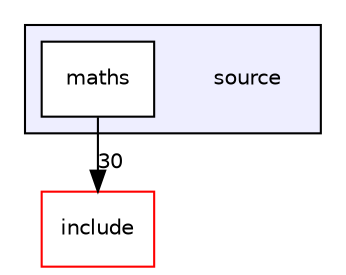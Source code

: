 digraph "source" {
  compound=true
  node [ fontsize="10", fontname="Helvetica"];
  edge [ labelfontsize="10", labelfontname="Helvetica"];
  subgraph clusterdir_b2f33c71d4aa5e7af42a1ca61ff5af1b {
    graph [ bgcolor="#eeeeff", pencolor="black", label="" URL="dir_b2f33c71d4aa5e7af42a1ca61ff5af1b.html"];
    dir_b2f33c71d4aa5e7af42a1ca61ff5af1b [shape=plaintext label="source"];
    dir_53c0c72a470e69f577d62e13d38f1d82 [shape=box label="maths" color="black" fillcolor="white" style="filled" URL="dir_53c0c72a470e69f577d62e13d38f1d82.html"];
  }
  dir_d44c64559bbebec7f509842c48db8b23 [shape=box label="include" fillcolor="white" style="filled" color="red" URL="dir_d44c64559bbebec7f509842c48db8b23.html"];
  dir_53c0c72a470e69f577d62e13d38f1d82->dir_d44c64559bbebec7f509842c48db8b23 [headlabel="30", labeldistance=1.5 headhref="dir_000003_000000.html"];
}
